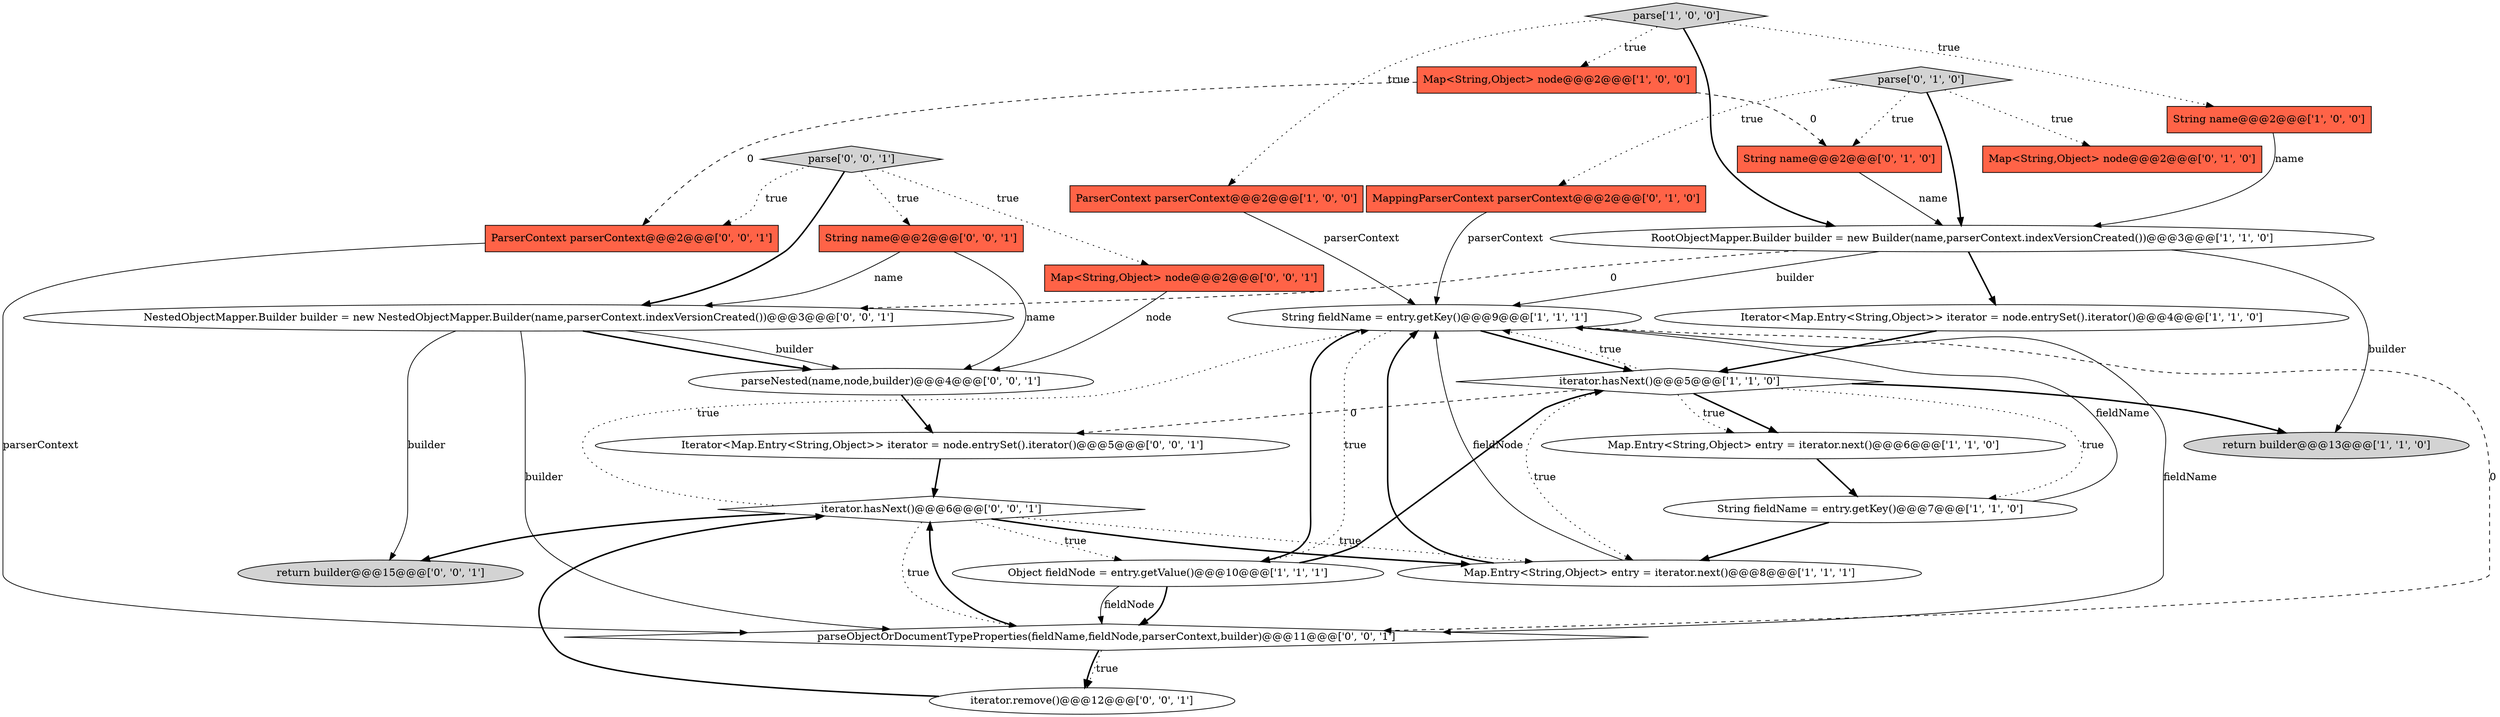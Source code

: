 digraph {
12 [style = filled, label = "String fieldName = entry.getKey()@@@9@@@['1', '1', '1']", fillcolor = white, shape = ellipse image = "AAA0AAABBB1BBB"];
23 [style = filled, label = "iterator.remove()@@@12@@@['0', '0', '1']", fillcolor = white, shape = ellipse image = "AAA0AAABBB3BBB"];
22 [style = filled, label = "iterator.hasNext()@@@6@@@['0', '0', '1']", fillcolor = white, shape = diamond image = "AAA0AAABBB3BBB"];
18 [style = filled, label = "parse['0', '0', '1']", fillcolor = lightgray, shape = diamond image = "AAA0AAABBB3BBB"];
6 [style = filled, label = "iterator.hasNext()@@@5@@@['1', '1', '0']", fillcolor = white, shape = diamond image = "AAA0AAABBB1BBB"];
24 [style = filled, label = "return builder@@@15@@@['0', '0', '1']", fillcolor = lightgray, shape = ellipse image = "AAA0AAABBB3BBB"];
13 [style = filled, label = "MappingParserContext parserContext@@@2@@@['0', '1', '0']", fillcolor = tomato, shape = box image = "AAA0AAABBB2BBB"];
2 [style = filled, label = "RootObjectMapper.Builder builder = new Builder(name,parserContext.indexVersionCreated())@@@3@@@['1', '1', '0']", fillcolor = white, shape = ellipse image = "AAA0AAABBB1BBB"];
1 [style = filled, label = "String name@@@2@@@['1', '0', '0']", fillcolor = tomato, shape = box image = "AAA0AAABBB1BBB"];
25 [style = filled, label = "Map<String,Object> node@@@2@@@['0', '0', '1']", fillcolor = tomato, shape = box image = "AAA0AAABBB3BBB"];
27 [style = filled, label = "ParserContext parserContext@@@2@@@['0', '0', '1']", fillcolor = tomato, shape = box image = "AAA0AAABBB3BBB"];
17 [style = filled, label = "String name@@@2@@@['0', '0', '1']", fillcolor = tomato, shape = box image = "AAA0AAABBB3BBB"];
14 [style = filled, label = "parse['0', '1', '0']", fillcolor = lightgray, shape = diamond image = "AAA0AAABBB2BBB"];
9 [style = filled, label = "Map.Entry<String,Object> entry = iterator.next()@@@8@@@['1', '1', '1']", fillcolor = white, shape = ellipse image = "AAA0AAABBB1BBB"];
11 [style = filled, label = "Map<String,Object> node@@@2@@@['1', '0', '0']", fillcolor = tomato, shape = box image = "AAA1AAABBB1BBB"];
0 [style = filled, label = "Map.Entry<String,Object> entry = iterator.next()@@@6@@@['1', '1', '0']", fillcolor = white, shape = ellipse image = "AAA0AAABBB1BBB"];
8 [style = filled, label = "Iterator<Map.Entry<String,Object>> iterator = node.entrySet().iterator()@@@4@@@['1', '1', '0']", fillcolor = white, shape = ellipse image = "AAA0AAABBB1BBB"];
10 [style = filled, label = "String fieldName = entry.getKey()@@@7@@@['1', '1', '0']", fillcolor = white, shape = ellipse image = "AAA0AAABBB1BBB"];
15 [style = filled, label = "Map<String,Object> node@@@2@@@['0', '1', '0']", fillcolor = tomato, shape = box image = "AAA0AAABBB2BBB"];
19 [style = filled, label = "NestedObjectMapper.Builder builder = new NestedObjectMapper.Builder(name,parserContext.indexVersionCreated())@@@3@@@['0', '0', '1']", fillcolor = white, shape = ellipse image = "AAA0AAABBB3BBB"];
20 [style = filled, label = "parseNested(name,node,builder)@@@4@@@['0', '0', '1']", fillcolor = white, shape = ellipse image = "AAA0AAABBB3BBB"];
5 [style = filled, label = "Object fieldNode = entry.getValue()@@@10@@@['1', '1', '1']", fillcolor = white, shape = ellipse image = "AAA0AAABBB1BBB"];
21 [style = filled, label = "Iterator<Map.Entry<String,Object>> iterator = node.entrySet().iterator()@@@5@@@['0', '0', '1']", fillcolor = white, shape = ellipse image = "AAA0AAABBB3BBB"];
26 [style = filled, label = "parseObjectOrDocumentTypeProperties(fieldName,fieldNode,parserContext,builder)@@@11@@@['0', '0', '1']", fillcolor = white, shape = diamond image = "AAA0AAABBB3BBB"];
16 [style = filled, label = "String name@@@2@@@['0', '1', '0']", fillcolor = tomato, shape = box image = "AAA1AAABBB2BBB"];
4 [style = filled, label = "return builder@@@13@@@['1', '1', '0']", fillcolor = lightgray, shape = ellipse image = "AAA0AAABBB1BBB"];
3 [style = filled, label = "parse['1', '0', '0']", fillcolor = lightgray, shape = diamond image = "AAA0AAABBB1BBB"];
7 [style = filled, label = "ParserContext parserContext@@@2@@@['1', '0', '0']", fillcolor = tomato, shape = box image = "AAA0AAABBB1BBB"];
3->11 [style = dotted, label="true"];
19->20 [style = solid, label="builder"];
6->21 [style = dashed, label="0"];
3->7 [style = dotted, label="true"];
2->19 [style = dashed, label="0"];
12->5 [style = bold, label=""];
12->26 [style = solid, label="fieldName"];
18->25 [style = dotted, label="true"];
11->16 [style = dashed, label="0"];
1->2 [style = solid, label="name"];
19->20 [style = bold, label=""];
22->9 [style = bold, label=""];
19->26 [style = solid, label="builder"];
18->19 [style = bold, label=""];
5->26 [style = bold, label=""];
17->19 [style = solid, label="name"];
8->6 [style = bold, label=""];
6->0 [style = bold, label=""];
26->23 [style = dotted, label="true"];
12->6 [style = bold, label=""];
14->13 [style = dotted, label="true"];
26->22 [style = bold, label=""];
22->12 [style = dotted, label="true"];
7->12 [style = solid, label="parserContext"];
22->5 [style = dotted, label="true"];
20->21 [style = bold, label=""];
12->26 [style = dashed, label="0"];
6->10 [style = dotted, label="true"];
14->16 [style = dotted, label="true"];
6->4 [style = bold, label=""];
19->24 [style = solid, label="builder"];
14->15 [style = dotted, label="true"];
0->10 [style = bold, label=""];
5->26 [style = solid, label="fieldNode"];
23->22 [style = bold, label=""];
17->20 [style = solid, label="name"];
5->6 [style = bold, label=""];
3->2 [style = bold, label=""];
6->9 [style = dotted, label="true"];
12->5 [style = dotted, label="true"];
2->12 [style = solid, label="builder"];
21->22 [style = bold, label=""];
22->26 [style = dotted, label="true"];
16->2 [style = solid, label="name"];
13->12 [style = solid, label="parserContext"];
26->23 [style = bold, label=""];
2->4 [style = solid, label="builder"];
10->9 [style = bold, label=""];
14->2 [style = bold, label=""];
9->12 [style = bold, label=""];
25->20 [style = solid, label="node"];
27->26 [style = solid, label="parserContext"];
22->24 [style = bold, label=""];
6->0 [style = dotted, label="true"];
9->12 [style = solid, label="fieldNode"];
6->12 [style = dotted, label="true"];
22->9 [style = dotted, label="true"];
18->17 [style = dotted, label="true"];
11->27 [style = dashed, label="0"];
3->1 [style = dotted, label="true"];
18->27 [style = dotted, label="true"];
10->12 [style = solid, label="fieldName"];
2->8 [style = bold, label=""];
}
